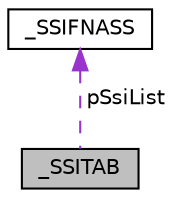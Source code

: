 digraph "_SSITAB"
{
 // LATEX_PDF_SIZE
  edge [fontname="Helvetica",fontsize="10",labelfontname="Helvetica",labelfontsize="10"];
  node [fontname="Helvetica",fontsize="10",shape=record];
  Node1 [label="_SSITAB",height=0.2,width=0.4,color="black", fillcolor="grey75", style="filled", fontcolor="black",tooltip=" "];
  Node2 -> Node1 [dir="back",color="darkorchid3",fontsize="10",style="dashed",label=" pSsiList" ,fontname="Helvetica"];
  Node2 [label="_SSIFNASS",height=0.2,width=0.4,color="black", fillcolor="white", style="filled",URL="$d1/d0a/struct__SSIFNASS.html",tooltip=" "];
}
